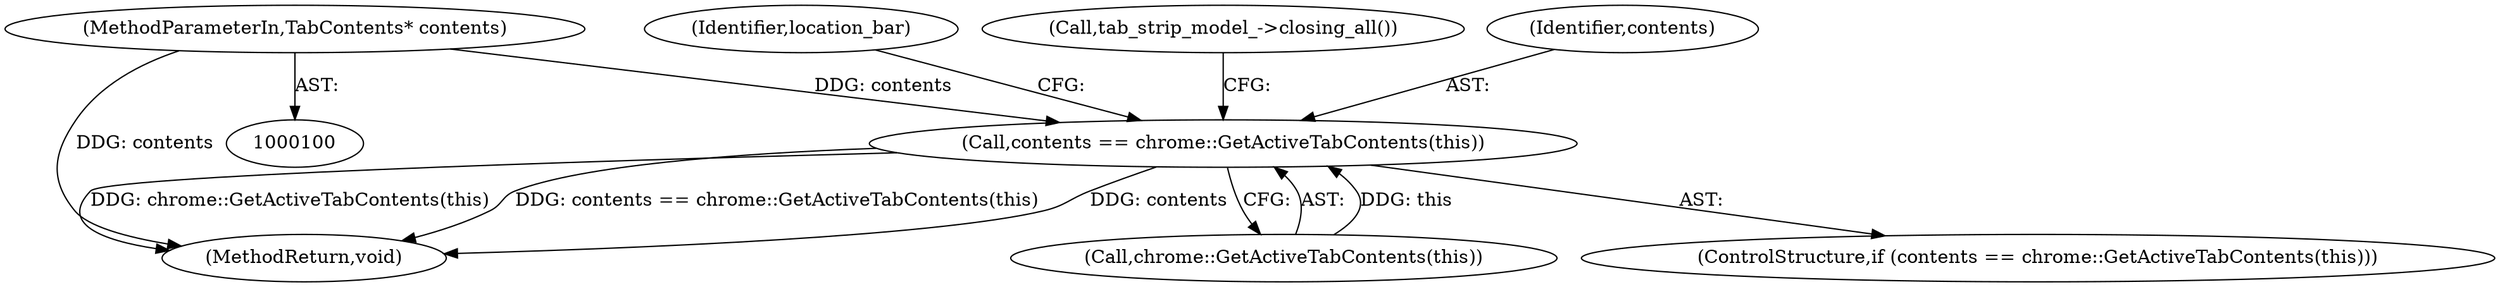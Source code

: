digraph "1_Chrome_e89cfcb9090e8c98129ae9160c513f504db74599_3@pointer" {
"1000101" [label="(MethodParameterIn,TabContents* contents)"];
"1000111" [label="(Call,contents == chrome::GetActiveTabContents(this))"];
"1000161" [label="(MethodReturn,void)"];
"1000111" [label="(Call,contents == chrome::GetActiveTabContents(this))"];
"1000101" [label="(MethodParameterIn,TabContents* contents)"];
"1000113" [label="(Call,chrome::GetActiveTabContents(this))"];
"1000118" [label="(Identifier,location_bar)"];
"1000126" [label="(Call,tab_strip_model_->closing_all())"];
"1000112" [label="(Identifier,contents)"];
"1000110" [label="(ControlStructure,if (contents == chrome::GetActiveTabContents(this)))"];
"1000101" -> "1000100"  [label="AST: "];
"1000101" -> "1000161"  [label="DDG: contents"];
"1000101" -> "1000111"  [label="DDG: contents"];
"1000111" -> "1000110"  [label="AST: "];
"1000111" -> "1000113"  [label="CFG: "];
"1000112" -> "1000111"  [label="AST: "];
"1000113" -> "1000111"  [label="AST: "];
"1000118" -> "1000111"  [label="CFG: "];
"1000126" -> "1000111"  [label="CFG: "];
"1000111" -> "1000161"  [label="DDG: contents"];
"1000111" -> "1000161"  [label="DDG: chrome::GetActiveTabContents(this)"];
"1000111" -> "1000161"  [label="DDG: contents == chrome::GetActiveTabContents(this)"];
"1000113" -> "1000111"  [label="DDG: this"];
}
